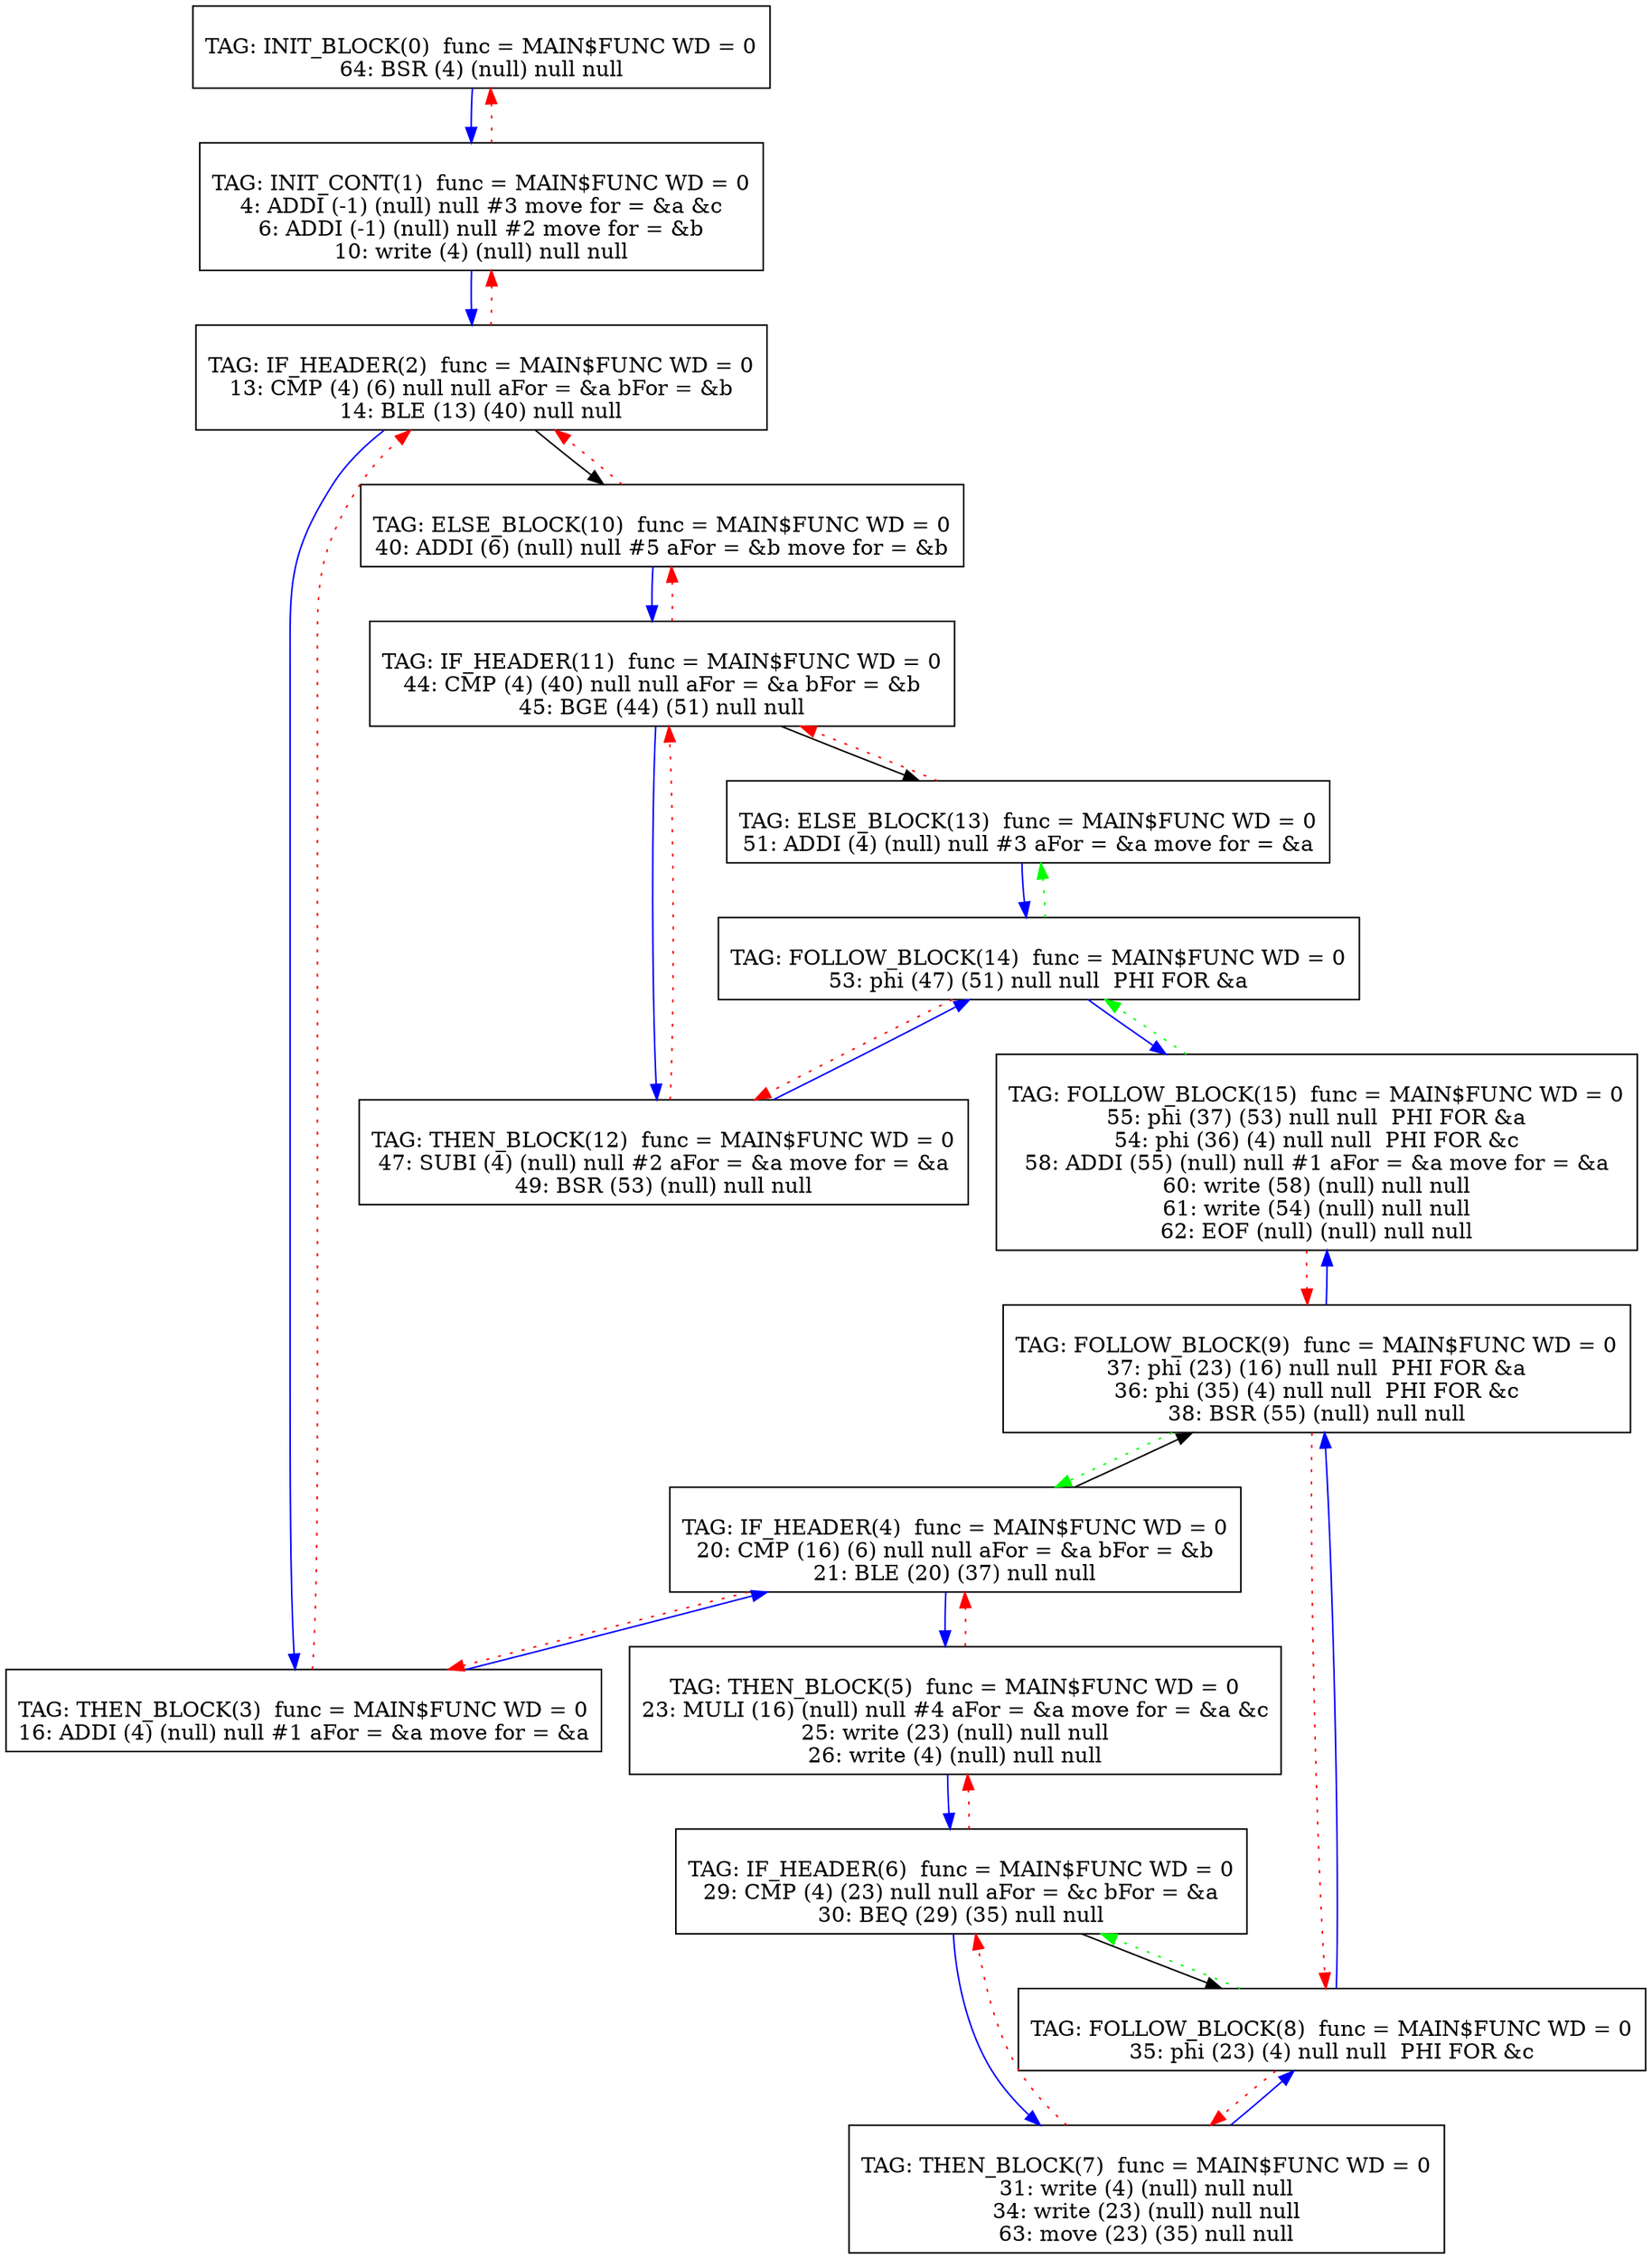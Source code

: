 digraph {
0[label="
TAG: INIT_BLOCK(0)  func = MAIN$FUNC WD = 0
64: BSR (4) (null) null null
"];
0[shape=box];
0 -> 1[color=blue]
1[label="
TAG: INIT_CONT(1)  func = MAIN$FUNC WD = 0
4: ADDI (-1) (null) null #3 move for = &a &c
6: ADDI (-1) (null) null #2 move for = &b
10: write (4) (null) null null
"];
1[shape=box];
1 -> 2[color=blue]
1 -> 0[color=red][style=dotted]
2[label="
TAG: IF_HEADER(2)  func = MAIN$FUNC WD = 0
13: CMP (4) (6) null null aFor = &a bFor = &b
14: BLE (13) (40) null null
"];
2[shape=box];
2 -> 3[color=blue]
2 -> 10[color=black]
2 -> 1[color=red][style=dotted]
3[label="
TAG: THEN_BLOCK(3)  func = MAIN$FUNC WD = 0
16: ADDI (4) (null) null #1 aFor = &a move for = &a
"];
3[shape=box];
3 -> 4[color=blue]
3 -> 2[color=red][style=dotted]
4[label="
TAG: IF_HEADER(4)  func = MAIN$FUNC WD = 0
20: CMP (16) (6) null null aFor = &a bFor = &b
21: BLE (20) (37) null null
"];
4[shape=box];
4 -> 5[color=blue]
4 -> 9[color=black]
4 -> 3[color=red][style=dotted]
5[label="
TAG: THEN_BLOCK(5)  func = MAIN$FUNC WD = 0
23: MULI (16) (null) null #4 aFor = &a move for = &a &c
25: write (23) (null) null null
26: write (4) (null) null null
"];
5[shape=box];
5 -> 6[color=blue]
5 -> 4[color=red][style=dotted]
6[label="
TAG: IF_HEADER(6)  func = MAIN$FUNC WD = 0
29: CMP (4) (23) null null aFor = &c bFor = &a
30: BEQ (29) (35) null null
"];
6[shape=box];
6 -> 7[color=blue]
6 -> 8[color=black]
6 -> 5[color=red][style=dotted]
7[label="
TAG: THEN_BLOCK(7)  func = MAIN$FUNC WD = 0
31: write (4) (null) null null
34: write (23) (null) null null
63: move (23) (35) null null
"];
7[shape=box];
7 -> 8[color=blue]
7 -> 6[color=red][style=dotted]
8[label="
TAG: FOLLOW_BLOCK(8)  func = MAIN$FUNC WD = 0
35: phi (23) (4) null null  PHI FOR &c
"];
8[shape=box];
8 -> 9[color=blue]
8 -> 7[color=red][style=dotted]
8 -> 6[color=green][style=dotted]
9[label="
TAG: FOLLOW_BLOCK(9)  func = MAIN$FUNC WD = 0
37: phi (23) (16) null null  PHI FOR &a
36: phi (35) (4) null null  PHI FOR &c
38: BSR (55) (null) null null
"];
9[shape=box];
9 -> 15[color=blue]
9 -> 8[color=red][style=dotted]
9 -> 4[color=green][style=dotted]
10[label="
TAG: ELSE_BLOCK(10)  func = MAIN$FUNC WD = 0
40: ADDI (6) (null) null #5 aFor = &b move for = &b
"];
10[shape=box];
10 -> 11[color=blue]
10 -> 2[color=red][style=dotted]
11[label="
TAG: IF_HEADER(11)  func = MAIN$FUNC WD = 0
44: CMP (4) (40) null null aFor = &a bFor = &b
45: BGE (44) (51) null null
"];
11[shape=box];
11 -> 12[color=blue]
11 -> 13[color=black]
11 -> 10[color=red][style=dotted]
12[label="
TAG: THEN_BLOCK(12)  func = MAIN$FUNC WD = 0
47: SUBI (4) (null) null #2 aFor = &a move for = &a
49: BSR (53) (null) null null
"];
12[shape=box];
12 -> 14[color=blue]
12 -> 11[color=red][style=dotted]
13[label="
TAG: ELSE_BLOCK(13)  func = MAIN$FUNC WD = 0
51: ADDI (4) (null) null #3 aFor = &a move for = &a
"];
13[shape=box];
13 -> 14[color=blue]
13 -> 11[color=red][style=dotted]
14[label="
TAG: FOLLOW_BLOCK(14)  func = MAIN$FUNC WD = 0
53: phi (47) (51) null null  PHI FOR &a
"];
14[shape=box];
14 -> 15[color=blue]
14 -> 12[color=red][style=dotted]
14 -> 13[color=green][style=dotted]
15[label="
TAG: FOLLOW_BLOCK(15)  func = MAIN$FUNC WD = 0
55: phi (37) (53) null null  PHI FOR &a
54: phi (36) (4) null null  PHI FOR &c
58: ADDI (55) (null) null #1 aFor = &a move for = &a
60: write (58) (null) null null
61: write (54) (null) null null
62: EOF (null) (null) null null
"];
15[shape=box];
15 -> 9[color=red][style=dotted]
15 -> 14[color=green][style=dotted]
}